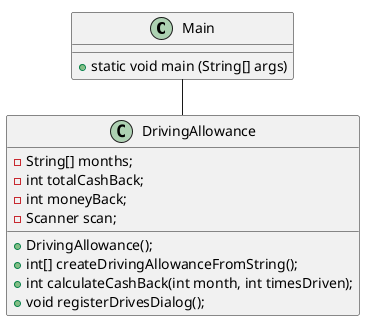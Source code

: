 @startuml
'https://plantuml.com/class-diagram
!pragma layout smetana

    Class Main{
    +static void main (String[] args)
    }

    Class DrivingAllowance{
    -String[] months;
    -int totalCashBack;
    -int moneyBack;
    -Scanner scan;

    +DrivingAllowance();
    +int[] createDrivingAllowanceFromString();
    +int calculateCashBack(int month, int timesDriven);
    +void registerDrivesDialog();
    }

    Main -- DrivingAllowance


@enduml

implements ..|>
extends <|-- (is-a)
composition *-- (must-have)
Aggregation o-- (can-have)
Associering <--